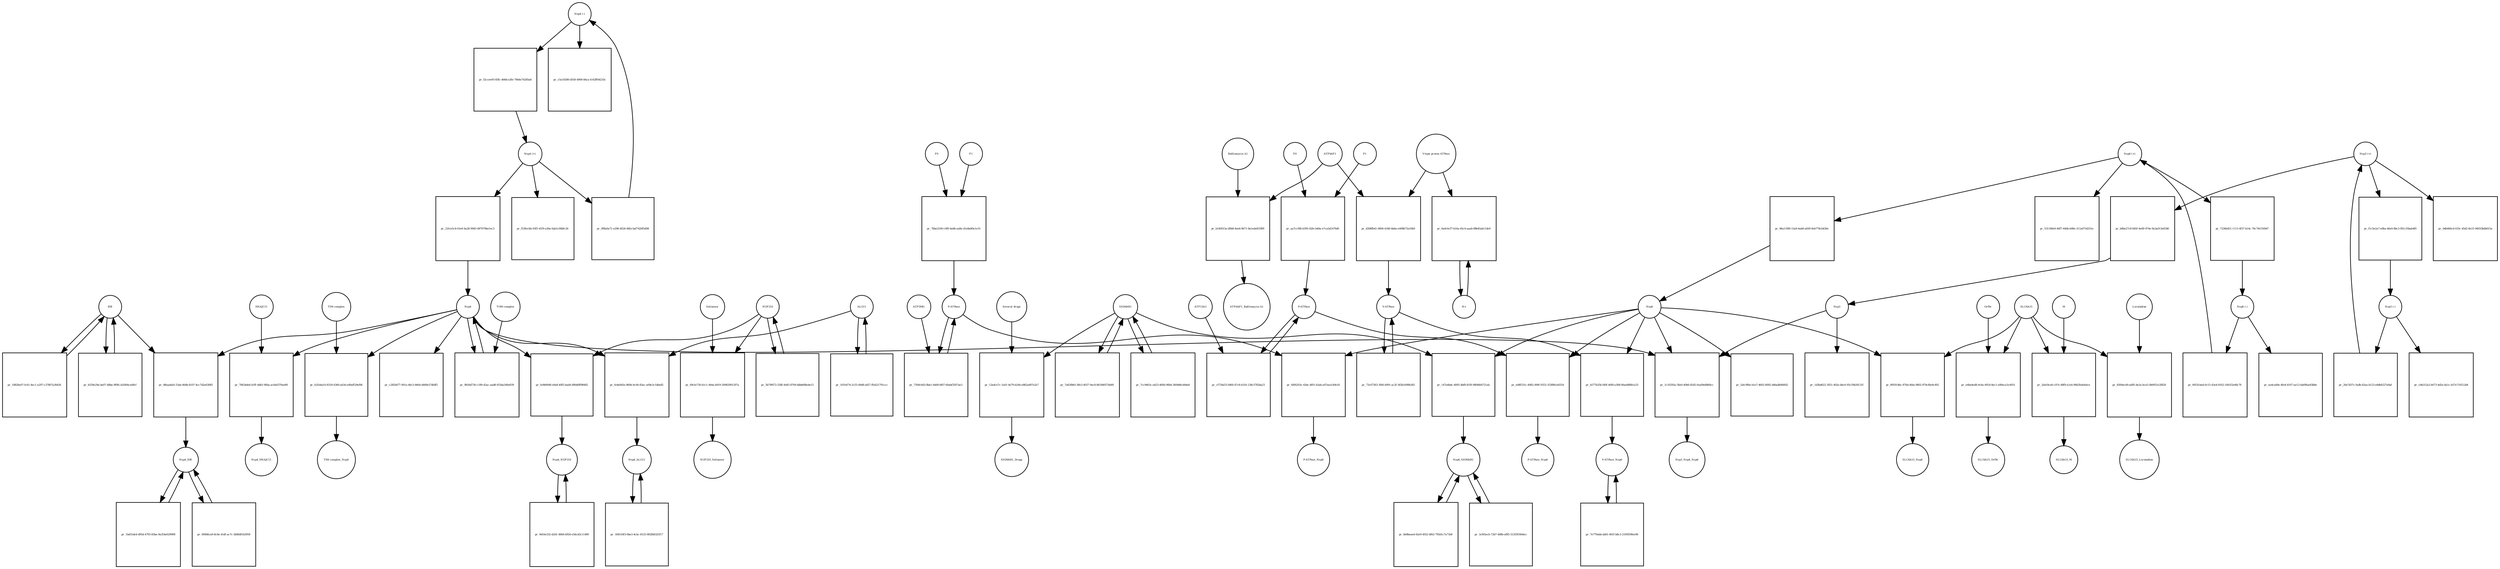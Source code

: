 strict digraph  {
"Nsp4 (-)" [annotation=urn_miriam_pubmed_32353859, bipartite=0, cls="nucleic acid feature", fontsize=4, label="Nsp4 (-)", shape=circle];
"pr_f2ccee93-83fc-466d-a3fe-7844e74285a8" [annotation="", bipartite=1, cls=process, fontsize=4, label="pr_f2ccee93-83fc-466d-a3fe-7844e74285a8", shape=square];
"Nsp4 (+)" [annotation=urn_miriam_pubmed_32353859, bipartite=0, cls="nucleic acid feature", fontsize=4, label="Nsp4 (+)", shape=circle];
"pr_21fce5c6-61e6-4a28-9945-087079be1ec3" [annotation="", bipartite=1, cls=process, fontsize=4, label="pr_21fce5c6-61e6-4a28-9945-087079be1ec3", shape=square];
Nsp4 [annotation="urn_miriam_ncbiprotein_BCD58761|urn_miriam_taxonomy_2697049", bipartite=0, cls=macromolecule, fontsize=4, label=Nsp4, shape=circle];
"pr_c2820d77-001e-46c3-8464-d469e57dfdf5" [annotation="", bipartite=1, cls=process, fontsize=4, label="pr_c2820d77-001e-46c3-8464-d469e57dfdf5", shape=square];
"pr_f53fecbb-93f5-41f9-a30a-0ab1c06bfc26" [annotation="", bipartite=1, cls=process, fontsize=4, label="pr_f53fecbb-93f5-41f9-a30a-0ab1c06bfc26", shape=square];
"pr_48eaa6a0-33ab-40db-8107-4cc7d2e63085" [annotation="", bipartite=1, cls=process, fontsize=4, label="pr_48eaa6a0-33ab-40db-8107-4cc7d2e63085", shape=square];
IDE [annotation="urn_miriam_uniprot_P14735|urn_miriam_pubmed_32353859|urn_miriam_doi_10.1210%2Fmend-4-8-1125|urn_miriam_taxonomy_10116", bipartite=0, cls=macromolecule, fontsize=4, label=IDE, shape=circle];
Nsp4_IDE [annotation="", bipartite=0, cls=complex, fontsize=4, label=Nsp4_IDE, shape=circle];
"pr_009d6ca9-8c8e-41df-ac7c-2b8fd81b3958" [annotation="", bipartite=1, cls=process, fontsize=4, label="pr_009d6ca9-8c8e-41df-ac7c-2b8fd81b3958", shape=square];
"pr_fe9b9048-e9a8-40f5-bad4-d90d0ff98482" [annotation="", bipartite=1, cls=process, fontsize=4, label="pr_fe9b9048-e9a8-40f5-bad4-d90d0ff98482", shape=square];
NUP210 [annotation="urn_miriam_uniprot_Q8TEM1|urn_miriam_pubmed_14517331", bipartite=0, cls=macromolecule, fontsize=4, label=NUP210, shape=circle];
Nsp4_NUP210 [annotation=urn_miriam_pubmed_14517331, bipartite=0, cls=complex, fontsize=4, label=Nsp4_NUP210, shape=circle];
"pr_1bd31de4-d95d-4793-83be-9a354e029908" [annotation="", bipartite=1, cls=process, fontsize=4, label="pr_1bd31de4-d95d-4793-83be-9a354e029908", shape=square];
"pr_78624de6-b1ff-4db5-96ba-ac0a6370ee89" [annotation="", bipartite=1, cls=process, fontsize=4, label="pr_78624de6-b1ff-4db5-96ba-ac0a6370ee89", shape=square];
DNAJC11 [annotation="urn_miriam_uniprot_Q9NVH1|urn_miriam_pubmed_32353859|urn_miriam_pubmed_25997101", bipartite=0, cls=macromolecule, fontsize=4, label=DNAJC11, shape=circle];
Nsp4_DNAJC11 [annotation="urn_miriam_pubmed_25997101|urn_miriam_pubmed_32353859", bipartite=0, cls=complex, fontsize=4, label=Nsp4_DNAJC11, shape=circle];
"pr_9d16e332-d2d1-4844-b926-e5dcd3c11490" [annotation="", bipartite=1, cls=process, fontsize=4, label="pr_9d16e332-d2d1-4844-b926-e5dcd3c11490", shape=square];
"pr_fe4e845e-860b-4c04-83ac-a09e3c1dbe82" [annotation="", bipartite=1, cls=process, fontsize=4, label="pr_fe4e845e-860b-4c04-83ac-a09e3c1dbe82", shape=square];
ALG11 [annotation="urn_miriam_uniprot_Q2TAA5|urn_miriam_pubmed_20080937", bipartite=0, cls=macromolecule, fontsize=4, label=ALG11, shape=circle];
Nsp4_ALG11 [annotation=urn_miriam_pubmed_20080937, bipartite=0, cls=complex, fontsize=4, label=Nsp4_ALG11, shape=circle];
"pr_9f8a0a71-e296-4024-84fa-baf7426f5d08" [annotation="", bipartite=1, cls=process, fontsize=4, label="pr_9f8a0a71-e296-4024-84fa-baf7426f5d08", shape=square];
"pr_c5a10280-d550-4900-84ca-fc62ff04233c" [annotation="", bipartite=1, cls=process, fontsize=4, label="pr_c5a10280-d550-4900-84ca-fc62ff04233c", shape=square];
"Nsp6 (-)" [annotation=urn_miriam_pubmed_32353859, bipartite=0, cls="nucleic acid feature", fontsize=4, label="Nsp6 (-)", shape=circle];
"pr_6953cbed-0c15-43e4-8102-1661f2e48c76" [annotation="", bipartite=1, cls=process, fontsize=4, label="pr_6953cbed-0c15-43e4-8102-1661f2e48c76", shape=square];
"Nsp6 (+)" [annotation=urn_miriam_pubmed_32353859, bipartite=0, cls="nucleic acid feature", fontsize=4, label="Nsp6 (+)", shape=circle];
"pr_96a119f6-15a9-4ab8-a839-9eb778cb436e" [annotation="", bipartite=1, cls=process, fontsize=4, label="pr_96a119f6-15a9-4ab8-a839-9eb778cb436e", shape=square];
Nsp6 [annotation="urn_miriam_taxonomy_2697049|urn_miriam_pubmed_32353859", bipartite=0, cls=macromolecule, fontsize=4, label=Nsp6, shape=circle];
"pr_5afc9f6e-b1e7-4602-8092-b4badb9fdf42" [annotation="", bipartite=1, cls=process, fontsize=4, label="pr_5afc9f6e-b1e7-4602-8092-b4badb9fdf42", shape=square];
"pr_531180e0-46f7-44bb-b08e-311a075d331e" [annotation="", bipartite=1, cls=process, fontsize=4, label="pr_531180e0-46f7-44bb-b08e-311a075d331e", shape=square];
"pr_60f4203c-43dc-4f01-b3ab-e07aea149e16" [annotation="", bipartite=1, cls=process, fontsize=4, label="pr_60f4203c-43dc-4f01-b3ab-e07aea149e16", shape=square];
"F-ATPase" [annotation=urn_miriam_uniprot_O75964, bipartite=0, cls=complex, fontsize=4, label="F-ATPase", shape=circle];
"F-ATPase_Nsp6" [annotation="", bipartite=0, cls=complex, fontsize=4, label="F-ATPase_Nsp6", shape=circle];
"pr_e48f331c-4982-490f-9353-1f289b1e6554" [annotation="", bipartite=1, cls=process, fontsize=4, label="pr_e48f331c-4982-490f-9353-1f289b1e6554", shape=square];
"P-ATPase" [annotation="", bipartite=0, cls=complex, fontsize=4, label="P-ATPase", shape=circle];
"P-ATPase_Nsp6" [annotation="", bipartite=0, cls=complex, fontsize=4, label="P-ATPase_Nsp6", shape=circle];
"pr_147a4bdc-4095-4bf8-81f9-98f4664721ab" [annotation="", bipartite=1, cls=process, fontsize=4, label="pr_147a4bdc-4095-4bf8-81f9-98f4664721ab", shape=square];
SIGMAR1 [annotation="urn_miriam_uniprot_Q99720|urn_miriam_doi_10.1074%2Fjbc.272.43.27107|urn_miriam_pubmed_32353859|urn_miriam_pubmed_10406945", bipartite=0, cls=macromolecule, fontsize=4, label=SIGMAR1, shape=circle];
Nsp6_SIGMAR1 [annotation=urn_miriam_pubmed_10406945, bipartite=0, cls=complex, fontsize=4, label=Nsp6_SIGMAR1, shape=circle];
"pr_3cf65ecb-72b7-448b-af85-312f303444cc" [annotation="", bipartite=1, cls=process, fontsize=4, label="pr_3cf65ecb-72b7-448b-af85-312f303444cc", shape=square];
"pr_b577b35b-f40f-40f8-a308-06ae888b1a33" [annotation="", bipartite=1, cls=process, fontsize=4, label="pr_b577b35b-f40f-40f8-a308-06ae888b1a33", shape=square];
"V-ATPase" [annotation=urn_miriam_uniprot_Q15904, bipartite=0, cls=complex, fontsize=4, label="V-ATPase", shape=circle];
"V-ATPase_Nsp6" [annotation=urn_miriam_uniprot_Q15904, bipartite=0, cls=complex, fontsize=4, label="V-ATPase_Nsp6", shape=circle];
"pr_7236b451-1113-4f37-b14c-76c79cf169d7" [annotation="", bipartite=1, cls=process, fontsize=4, label="pr_7236b451-1113-4f37-b14c-76c79cf169d7", shape=square];
"pr_ea4ca60e-4fe4-4107-ae12-6a69fae83b8e" [annotation="", bipartite=1, cls=process, fontsize=4, label="pr_ea4ca60e-4fe4-4107-ae12-6a69fae83b8e", shape=square];
"pr_b31b4a10-8318-4349-ab3d-e49aff29ef06" [annotation="", bipartite=1, cls=process, fontsize=4, label="pr_b31b4a10-8318-4349-ab3d-e49aff29ef06", shape=square];
"TIM complex" [annotation="", bipartite=0, cls=complex, fontsize=4, label="TIM complex", shape=circle];
"TIM complex_Nsp4" [annotation=urn_miriam_pubmed_32353859, bipartite=0, cls=complex, fontsize=4, label="TIM complex_Nsp4", shape=circle];
"pr_18826e07-fc61-4ec1-a297-c37807a38426" [annotation="", bipartite=1, cls=process, fontsize=4, label="pr_18826e07-fc61-4ec1-a297-c37807a38426", shape=square];
"Nsp3 (-)" [annotation=urn_miriam_pubmed_32353859, bipartite=0, cls="nucleic acid feature", fontsize=4, label="Nsp3 (-)", shape=circle];
"pr_26e7d37c-fadb-42ea-b123-e8db0227e8af" [annotation="", bipartite=1, cls=process, fontsize=4, label="pr_26e7d37c-fadb-42ea-b123-e8db0227e8af", shape=square];
"Nsp3 (+)" [annotation=urn_miriam_pubmed_32353859, bipartite=0, cls="nucleic acid feature", fontsize=4, label="Nsp3 (+)", shape=circle];
"pr_f1c5e2a7-e0ba-46e0-8bc3-f81c35bab4f0" [annotation="", bipartite=1, cls=process, fontsize=4, label="pr_f1c5e2a7-e0ba-46e0-8bc3-f81c35bab4f0", shape=square];
"pr_b8be27c8-845f-4e69-974e-9a3a013e8340" [annotation="", bipartite=1, cls=process, fontsize=4, label="pr_b8be27c8-845f-4e69-974e-9a3a013e8340", shape=square];
Nsp3 [annotation="urn_miriam_taxonomy_2697049|urn_miriam_pubmed_32353859", bipartite=0, cls=macromolecule, fontsize=4, label=Nsp3, shape=circle];
"pr_cbb312a3-b073-4d2e-8a1c-b57e719212d4" [annotation="", bipartite=1, cls=process, fontsize=4, label="pr_cbb312a3-b073-4d2e-8a1c-b57e719212d4", shape=square];
"pr_0db466cd-033c-45d2-8e15-94933bdb015a" [annotation="", bipartite=1, cls=process, fontsize=4, label="pr_0db466cd-033c-45d2-8e15-94933bdb015a", shape=square];
"pr_1d3bd622-3051-402e-bbc6-95c59b28131f" [annotation="", bipartite=1, cls=process, fontsize=4, label="pr_1d3bd622-3051-402e-bbc6-95c59b28131f", shape=square];
"pr_1c10295a-56e0-40b0-82d5-fea09e8860cc" [annotation="", bipartite=1, cls=process, fontsize=4, label="pr_1c10295a-56e0-40b0-82d5-fea09e8860cc", shape=square];
Nsp3_Nsp4_Nsp6 [annotation="urn_miriam_pubmed_32353859|urn_miriam_pubmed_29128390|urn_miriam_doi_10.1016%2Fj.virol.2017.07.019|urn_miriam_taxonomy_694009", bipartite=0, cls=complex, fontsize=4, label=Nsp3_Nsp4_Nsp6, shape=circle];
"pr_49cfe730-b1c1-444a-b919-50982991297a" [annotation="", bipartite=1, cls=process, fontsize=4, label="pr_49cfe730-b1c1-444a-b919-50982991297a", shape=square];
Selinexor [annotation=urn_miriam_pubmed_32353859, bipartite=0, cls="simple chemical", fontsize=4, label=Selinexor, shape=circle];
NUP210_Selinexor [annotation=urn_miriam_pubmed_32353859, bipartite=0, cls=complex, fontsize=4, label=NUP210_Selinexor, shape=circle];
"pr_805914bc-876d-4fda-9802-879cf6e9c492" [annotation="", bipartite=1, cls=process, fontsize=4, label="pr_805914bc-876d-4fda-9802-879cf6e9c492", shape=square];
SLC6A15 [annotation="urn_miriam_pubmed_32353859|urn_miriam_uniprot_Q8IY34", bipartite=0, cls=macromolecule, fontsize=4, label=SLC6A15, shape=circle];
SLC6A15_Nsp6 [annotation=urn_miriam_pubmed_32353859, bipartite=0, cls=complex, fontsize=4, label=SLC6A15_Nsp6, shape=circle];
"pr_e4be4ed8-4c6a-491b-8ec1-e80eca3c4931" [annotation="", bipartite=1, cls=process, fontsize=4, label="pr_e4be4ed8-4c6a-491b-8ec1-e80eca3c4931", shape=square];
Orf9c [annotation=urn_miriam_taxonomy_2697049, bipartite=0, cls=macromolecule, fontsize=4, label=Orf9c, shape=circle];
SLC6A15_Orf9c [annotation=urn_miriam_pubmed_32353859, bipartite=0, cls=complex, fontsize=4, label=SLC6A15_Orf9c, shape=circle];
"pr_2eb18ce6-c97e-48f9-a1e4-9842feb0a4ce" [annotation="", bipartite=1, cls=process, fontsize=4, label="pr_2eb18ce6-c97e-48f9-a1e4-9842feb0a4ce", shape=square];
M [annotation=urn_miriam_taxonomy_2697049, bipartite=0, cls=macromolecule, fontsize=4, label=M, shape=circle];
SLC6A15_M [annotation=urn_miriam_pubmed_32353859, bipartite=0, cls=complex, fontsize=4, label=SLC6A15_M, shape=circle];
"pr_6569ecb9-ad95-4e2e-bce5-0b0951e2f828" [annotation="", bipartite=1, cls=process, fontsize=4, label="pr_6569ecb9-ad95-4e2e-bce5-0b0951e2f828", shape=square];
Loratadine [annotation=urn_miriam_pubmed_123134323, bipartite=0, cls="simple chemical", fontsize=4, label=Loratadine, shape=circle];
SLC6A15_Loratadine [annotation="", bipartite=0, cls=complex, fontsize=4, label=SLC6A15_Loratadine, shape=circle];
ATP6AP1 [annotation="urn_miriam_uniprot_Q15904|urn_miriam_pubmed_27231034", bipartite=0, cls=macromolecule, fontsize=4, label=ATP6AP1, shape=circle];
"pr_b140013a-d9b8-4ee8-8671-8a1ede833ff8" [annotation="", bipartite=1, cls=process, fontsize=4, label="pr_b140013a-d9b8-4ee8-8671-8a1ede833ff8", shape=square];
"Bafilomycin A1" [annotation="", bipartite=0, cls="simple chemical", fontsize=4, label="Bafilomycin A1", shape=circle];
"ATP6AP1_Bafilomycin A1" [annotation="", bipartite=0, cls=complex, fontsize=4, label="ATP6AP1_Bafilomycin A1", shape=circle];
"Several drugs" [annotation="", bipartite=0, cls="simple chemical", fontsize=4, label="Several drugs", shape=circle];
"pr_12edce7c-1a01-4e79-b244-e862a497e2e7" [annotation="", bipartite=1, cls=process, fontsize=4, label="pr_12edce7c-1a01-4e79-b244-e862a497e2e7", shape=square];
SIGMAR1_Drugs [annotation=urn_miriam_pubmed_32353859, bipartite=0, cls=complex, fontsize=4, label=SIGMAR1_Drugs, shape=circle];
"pr_9b56d736-c189-42ac-aad8-933da349a939" [annotation="", bipartite=1, cls=process, fontsize=4, label="pr_9b56d736-c189-42ac-aad8-933da349a939", shape=square];
"TOM complex" [annotation="", bipartite=0, cls=complex, fontsize=4, label="TOM complex", shape=circle];
ATP13A3 [annotation=urn_miriam_uniprot_Q9H7F0, bipartite=0, cls=macromolecule, fontsize=4, label=ATP13A3, shape=circle];
"pr_cf726e55-84fd-47c8-b316-138c5782ba23" [annotation="", bipartite=1, cls=process, fontsize=4, label="pr_cf726e55-84fd-47c8-b316-138c5782ba23", shape=square];
P1 [annotation="", bipartite=0, cls=complex, fontsize=4, label=P1, shape=circle];
"pr_aa7cc0fb-b395-42fe-b40a-e7ca5d1476d0" [annotation="", bipartite=1, cls=process, fontsize=4, label="pr_aa7cc0fb-b395-42fe-b40a-e7ca5d1476d0", shape=square];
P0 [annotation="", bipartite=0, cls=complex, fontsize=4, label=P0, shape=circle];
"pr_5b79f472-558f-4445-8709-bdbbf68e4e15" [annotation="", bipartite=1, cls=process, fontsize=4, label="pr_5b79f472-558f-4445-8709-bdbbf68e4e15", shape=square];
"pr_b559e29a-be07-48ba-9f08-cb2064ced9cf" [annotation="", bipartite=1, cls=process, fontsize=4, label="pr_b559e29a-be07-48ba-9f08-cb2064ced9cf", shape=square];
"pr_7a830b61-8fe3-4037-9ec8-861840574d49" [annotation="", bipartite=1, cls=process, fontsize=4, label="pr_7a830b61-8fe3-4037-9ec8-861840574d49", shape=square];
"pr_7cc9463c-eb23-460b-96b4-3609d6cb9de6" [annotation="", bipartite=1, cls=process, fontsize=4, label="pr_7cc9463c-eb23-460b-96b4-3609d6cb9de6", shape=square];
"pr_bb9beaed-62e9-4922-bf62-793d1c7a71b8" [annotation="", bipartite=1, cls=process, fontsize=4, label="pr_bb9beaed-62e9-4922-bf62-793d1c7a71b8", shape=square];
"pr_184516f3-6be3-4cbc-8125-082fb8325f17" [annotation="", bipartite=1, cls=process, fontsize=4, label="pr_184516f3-6be3-4cbc-8125-082fb8325f17", shape=square];
"pr_101fef74-2c55-49d8-a827-ffa621791ccc" [annotation="", bipartite=1, cls=process, fontsize=4, label="pr_101fef74-2c55-49d8-a827-ffa621791ccc", shape=square];
"H+" [annotation="urn_miriam_obo.chebi_CHEBI%3A15378", bipartite=0, cls="simple chemical", fontsize=4, label="H+", shape=circle];
"pr_6a0c6cf7-b16a-45c4-aaab-88b45ab11de9" [annotation="", bipartite=1, cls=process, fontsize=4, label="pr_6a0c6cf7-b16a-45c4-aaab-88b45ab11de9", shape=square];
"V-type proton ATPase" [annotation="urn_miriam_obo.go_GO%3A0046611", bipartite=0, cls=complex, fontsize=4, label="V-type proton ATPase", shape=circle];
"pr_d308fb41-0694-4340-bb4a-e498b75a10b9" [annotation="", bipartite=1, cls=process, fontsize=4, label="pr_d308fb41-0694-4340-bb4a-e498b75a10b9", shape=square];
"pr_73c67363-3f40-4991-ac3f-365b1699b365" [annotation="", bipartite=1, cls=process, fontsize=4, label="pr_73c67363-3f40-4991-ac3f-365b1699b365", shape=square];
"pr_7e779abd-ab81-461f-b8c3-2195f59fee96" [annotation="", bipartite=1, cls=process, fontsize=4, label="pr_7e779abd-ab81-461f-b8c3-2195f59fee96", shape=square];
ATP5MG [annotation=urn_miriam_uniprot_O75964, bipartite=0, cls=macromolecule, fontsize=4, label=ATP5MG, shape=circle];
"pr_7500c6d3-8ba1-44d9-bf07-60abf3507ae3" [annotation="", bipartite=1, cls=process, fontsize=4, label="pr_7500c6d3-8ba1-44d9-bf07-60abf3507ae3", shape=square];
F1 [annotation="", bipartite=0, cls=complex, fontsize=4, label=F1, shape=circle];
"pr_7bbe2100-c0f0-4a8b-aa8e-d1e8a80e1e10" [annotation="", bipartite=1, cls=process, fontsize=4, label="pr_7bbe2100-c0f0-4a8b-aa8e-d1e8a80e1e10", shape=square];
F0 [annotation="", bipartite=0, cls=complex, fontsize=4, label=F0, shape=circle];
"Nsp4 (-)" -> "pr_f2ccee93-83fc-466d-a3fe-7844e74285a8"  [annotation="", interaction_type=consumption];
"Nsp4 (-)" -> "pr_c5a10280-d550-4900-84ca-fc62ff04233c"  [annotation="", interaction_type=consumption];
"pr_f2ccee93-83fc-466d-a3fe-7844e74285a8" -> "Nsp4 (+)"  [annotation="", interaction_type=production];
"Nsp4 (+)" -> "pr_21fce5c6-61e6-4a28-9945-087079be1ec3"  [annotation="", interaction_type=consumption];
"Nsp4 (+)" -> "pr_f53fecbb-93f5-41f9-a30a-0ab1c06bfc26"  [annotation="", interaction_type=consumption];
"Nsp4 (+)" -> "pr_9f8a0a71-e296-4024-84fa-baf7426f5d08"  [annotation="", interaction_type=consumption];
"pr_21fce5c6-61e6-4a28-9945-087079be1ec3" -> Nsp4  [annotation="", interaction_type=production];
Nsp4 -> "pr_c2820d77-001e-46c3-8464-d469e57dfdf5"  [annotation="", interaction_type=consumption];
Nsp4 -> "pr_48eaa6a0-33ab-40db-8107-4cc7d2e63085"  [annotation="", interaction_type=consumption];
Nsp4 -> "pr_fe9b9048-e9a8-40f5-bad4-d90d0ff98482"  [annotation="", interaction_type=consumption];
Nsp4 -> "pr_78624de6-b1ff-4db5-96ba-ac0a6370ee89"  [annotation="", interaction_type=consumption];
Nsp4 -> "pr_fe4e845e-860b-4c04-83ac-a09e3c1dbe82"  [annotation="", interaction_type=consumption];
Nsp4 -> "pr_b31b4a10-8318-4349-ab3d-e49aff29ef06"  [annotation="", interaction_type=consumption];
Nsp4 -> "pr_1c10295a-56e0-40b0-82d5-fea09e8860cc"  [annotation="", interaction_type=consumption];
Nsp4 -> "pr_9b56d736-c189-42ac-aad8-933da349a939"  [annotation="", interaction_type=consumption];
"pr_48eaa6a0-33ab-40db-8107-4cc7d2e63085" -> Nsp4_IDE  [annotation="", interaction_type=production];
IDE -> "pr_48eaa6a0-33ab-40db-8107-4cc7d2e63085"  [annotation="", interaction_type=consumption];
IDE -> "pr_18826e07-fc61-4ec1-a297-c37807a38426"  [annotation="", interaction_type=consumption];
IDE -> "pr_b559e29a-be07-48ba-9f08-cb2064ced9cf"  [annotation="", interaction_type=consumption];
Nsp4_IDE -> "pr_009d6ca9-8c8e-41df-ac7c-2b8fd81b3958"  [annotation="", interaction_type=consumption];
Nsp4_IDE -> "pr_1bd31de4-d95d-4793-83be-9a354e029908"  [annotation="", interaction_type=consumption];
"pr_009d6ca9-8c8e-41df-ac7c-2b8fd81b3958" -> Nsp4_IDE  [annotation="", interaction_type=production];
"pr_fe9b9048-e9a8-40f5-bad4-d90d0ff98482" -> Nsp4_NUP210  [annotation="", interaction_type=production];
NUP210 -> "pr_fe9b9048-e9a8-40f5-bad4-d90d0ff98482"  [annotation="", interaction_type=consumption];
NUP210 -> "pr_49cfe730-b1c1-444a-b919-50982991297a"  [annotation="", interaction_type=consumption];
NUP210 -> "pr_5b79f472-558f-4445-8709-bdbbf68e4e15"  [annotation="", interaction_type=consumption];
Nsp4_NUP210 -> "pr_9d16e332-d2d1-4844-b926-e5dcd3c11490"  [annotation="", interaction_type=consumption];
"pr_1bd31de4-d95d-4793-83be-9a354e029908" -> Nsp4_IDE  [annotation="", interaction_type=production];
"pr_78624de6-b1ff-4db5-96ba-ac0a6370ee89" -> Nsp4_DNAJC11  [annotation="", interaction_type=production];
DNAJC11 -> "pr_78624de6-b1ff-4db5-96ba-ac0a6370ee89"  [annotation="", interaction_type=consumption];
"pr_9d16e332-d2d1-4844-b926-e5dcd3c11490" -> Nsp4_NUP210  [annotation="", interaction_type=production];
"pr_fe4e845e-860b-4c04-83ac-a09e3c1dbe82" -> Nsp4_ALG11  [annotation="", interaction_type=production];
ALG11 -> "pr_fe4e845e-860b-4c04-83ac-a09e3c1dbe82"  [annotation="", interaction_type=consumption];
ALG11 -> "pr_101fef74-2c55-49d8-a827-ffa621791ccc"  [annotation="", interaction_type=consumption];
Nsp4_ALG11 -> "pr_184516f3-6be3-4cbc-8125-082fb8325f17"  [annotation="", interaction_type=consumption];
"pr_9f8a0a71-e296-4024-84fa-baf7426f5d08" -> "Nsp4 (-)"  [annotation="", interaction_type=production];
"Nsp6 (-)" -> "pr_6953cbed-0c15-43e4-8102-1661f2e48c76"  [annotation="", interaction_type=consumption];
"Nsp6 (-)" -> "pr_ea4ca60e-4fe4-4107-ae12-6a69fae83b8e"  [annotation="", interaction_type=consumption];
"pr_6953cbed-0c15-43e4-8102-1661f2e48c76" -> "Nsp6 (+)"  [annotation="", interaction_type=production];
"Nsp6 (+)" -> "pr_96a119f6-15a9-4ab8-a839-9eb778cb436e"  [annotation="", interaction_type=consumption];
"Nsp6 (+)" -> "pr_531180e0-46f7-44bb-b08e-311a075d331e"  [annotation="", interaction_type=consumption];
"Nsp6 (+)" -> "pr_7236b451-1113-4f37-b14c-76c79cf169d7"  [annotation="", interaction_type=consumption];
"pr_96a119f6-15a9-4ab8-a839-9eb778cb436e" -> Nsp6  [annotation="", interaction_type=production];
Nsp6 -> "pr_5afc9f6e-b1e7-4602-8092-b4badb9fdf42"  [annotation="", interaction_type=consumption];
Nsp6 -> "pr_60f4203c-43dc-4f01-b3ab-e07aea149e16"  [annotation="", interaction_type=consumption];
Nsp6 -> "pr_e48f331c-4982-490f-9353-1f289b1e6554"  [annotation="", interaction_type=consumption];
Nsp6 -> "pr_147a4bdc-4095-4bf8-81f9-98f4664721ab"  [annotation="", interaction_type=consumption];
Nsp6 -> "pr_b577b35b-f40f-40f8-a308-06ae888b1a33"  [annotation="", interaction_type=consumption];
Nsp6 -> "pr_1c10295a-56e0-40b0-82d5-fea09e8860cc"  [annotation="", interaction_type=consumption];
Nsp6 -> "pr_805914bc-876d-4fda-9802-879cf6e9c492"  [annotation="", interaction_type=consumption];
"pr_60f4203c-43dc-4f01-b3ab-e07aea149e16" -> "F-ATPase_Nsp6"  [annotation="", interaction_type=production];
"F-ATPase" -> "pr_60f4203c-43dc-4f01-b3ab-e07aea149e16"  [annotation="", interaction_type=consumption];
"F-ATPase" -> "pr_7500c6d3-8ba1-44d9-bf07-60abf3507ae3"  [annotation="", interaction_type=consumption];
"pr_e48f331c-4982-490f-9353-1f289b1e6554" -> "P-ATPase_Nsp6"  [annotation="", interaction_type=production];
"P-ATPase" -> "pr_e48f331c-4982-490f-9353-1f289b1e6554"  [annotation="", interaction_type=consumption];
"P-ATPase" -> "pr_cf726e55-84fd-47c8-b316-138c5782ba23"  [annotation="", interaction_type=consumption];
"pr_147a4bdc-4095-4bf8-81f9-98f4664721ab" -> Nsp6_SIGMAR1  [annotation="", interaction_type=production];
SIGMAR1 -> "pr_147a4bdc-4095-4bf8-81f9-98f4664721ab"  [annotation="", interaction_type=consumption];
SIGMAR1 -> "pr_12edce7c-1a01-4e79-b244-e862a497e2e7"  [annotation="", interaction_type=consumption];
SIGMAR1 -> "pr_7a830b61-8fe3-4037-9ec8-861840574d49"  [annotation="", interaction_type=consumption];
SIGMAR1 -> "pr_7cc9463c-eb23-460b-96b4-3609d6cb9de6"  [annotation="", interaction_type=consumption];
Nsp6_SIGMAR1 -> "pr_3cf65ecb-72b7-448b-af85-312f303444cc"  [annotation="", interaction_type=consumption];
Nsp6_SIGMAR1 -> "pr_bb9beaed-62e9-4922-bf62-793d1c7a71b8"  [annotation="", interaction_type=consumption];
"pr_3cf65ecb-72b7-448b-af85-312f303444cc" -> Nsp6_SIGMAR1  [annotation="", interaction_type=production];
"pr_b577b35b-f40f-40f8-a308-06ae888b1a33" -> "V-ATPase_Nsp6"  [annotation="", interaction_type=production];
"V-ATPase" -> "pr_b577b35b-f40f-40f8-a308-06ae888b1a33"  [annotation="", interaction_type=consumption];
"V-ATPase" -> "pr_73c67363-3f40-4991-ac3f-365b1699b365"  [annotation="", interaction_type=consumption];
"V-ATPase_Nsp6" -> "pr_7e779abd-ab81-461f-b8c3-2195f59fee96"  [annotation="", interaction_type=consumption];
"pr_7236b451-1113-4f37-b14c-76c79cf169d7" -> "Nsp6 (-)"  [annotation="", interaction_type=production];
"pr_b31b4a10-8318-4349-ab3d-e49aff29ef06" -> "TIM complex_Nsp4"  [annotation="", interaction_type=production];
"TIM complex" -> "pr_b31b4a10-8318-4349-ab3d-e49aff29ef06"  [annotation="", interaction_type=consumption];
"pr_18826e07-fc61-4ec1-a297-c37807a38426" -> IDE  [annotation="", interaction_type=production];
"Nsp3 (-)" -> "pr_26e7d37c-fadb-42ea-b123-e8db0227e8af"  [annotation="", interaction_type=consumption];
"Nsp3 (-)" -> "pr_cbb312a3-b073-4d2e-8a1c-b57e719212d4"  [annotation="", interaction_type=consumption];
"pr_26e7d37c-fadb-42ea-b123-e8db0227e8af" -> "Nsp3 (+)"  [annotation="", interaction_type=production];
"Nsp3 (+)" -> "pr_f1c5e2a7-e0ba-46e0-8bc3-f81c35bab4f0"  [annotation="", interaction_type=consumption];
"Nsp3 (+)" -> "pr_b8be27c8-845f-4e69-974e-9a3a013e8340"  [annotation="", interaction_type=consumption];
"Nsp3 (+)" -> "pr_0db466cd-033c-45d2-8e15-94933bdb015a"  [annotation="", interaction_type=consumption];
"pr_f1c5e2a7-e0ba-46e0-8bc3-f81c35bab4f0" -> "Nsp3 (-)"  [annotation="", interaction_type=production];
"pr_b8be27c8-845f-4e69-974e-9a3a013e8340" -> Nsp3  [annotation="", interaction_type=production];
Nsp3 -> "pr_1d3bd622-3051-402e-bbc6-95c59b28131f"  [annotation="", interaction_type=consumption];
Nsp3 -> "pr_1c10295a-56e0-40b0-82d5-fea09e8860cc"  [annotation="", interaction_type=consumption];
"pr_1c10295a-56e0-40b0-82d5-fea09e8860cc" -> Nsp3_Nsp4_Nsp6  [annotation="", interaction_type=production];
"pr_49cfe730-b1c1-444a-b919-50982991297a" -> NUP210_Selinexor  [annotation="", interaction_type=production];
Selinexor -> "pr_49cfe730-b1c1-444a-b919-50982991297a"  [annotation="", interaction_type=consumption];
"pr_805914bc-876d-4fda-9802-879cf6e9c492" -> SLC6A15_Nsp6  [annotation="", interaction_type=production];
SLC6A15 -> "pr_805914bc-876d-4fda-9802-879cf6e9c492"  [annotation="", interaction_type=consumption];
SLC6A15 -> "pr_e4be4ed8-4c6a-491b-8ec1-e80eca3c4931"  [annotation="", interaction_type=consumption];
SLC6A15 -> "pr_2eb18ce6-c97e-48f9-a1e4-9842feb0a4ce"  [annotation="", interaction_type=consumption];
SLC6A15 -> "pr_6569ecb9-ad95-4e2e-bce5-0b0951e2f828"  [annotation="", interaction_type=consumption];
"pr_e4be4ed8-4c6a-491b-8ec1-e80eca3c4931" -> SLC6A15_Orf9c  [annotation="", interaction_type=production];
Orf9c -> "pr_e4be4ed8-4c6a-491b-8ec1-e80eca3c4931"  [annotation="", interaction_type=consumption];
"pr_2eb18ce6-c97e-48f9-a1e4-9842feb0a4ce" -> SLC6A15_M  [annotation="", interaction_type=production];
M -> "pr_2eb18ce6-c97e-48f9-a1e4-9842feb0a4ce"  [annotation="", interaction_type=consumption];
"pr_6569ecb9-ad95-4e2e-bce5-0b0951e2f828" -> SLC6A15_Loratadine  [annotation="", interaction_type=production];
Loratadine -> "pr_6569ecb9-ad95-4e2e-bce5-0b0951e2f828"  [annotation="", interaction_type=consumption];
ATP6AP1 -> "pr_b140013a-d9b8-4ee8-8671-8a1ede833ff8"  [annotation="", interaction_type=consumption];
ATP6AP1 -> "pr_d308fb41-0694-4340-bb4a-e498b75a10b9"  [annotation="", interaction_type=consumption];
"pr_b140013a-d9b8-4ee8-8671-8a1ede833ff8" -> "ATP6AP1_Bafilomycin A1"  [annotation="", interaction_type=production];
"Bafilomycin A1" -> "pr_b140013a-d9b8-4ee8-8671-8a1ede833ff8"  [annotation="", interaction_type=consumption];
"Several drugs" -> "pr_12edce7c-1a01-4e79-b244-e862a497e2e7"  [annotation="", interaction_type=consumption];
"pr_12edce7c-1a01-4e79-b244-e862a497e2e7" -> SIGMAR1_Drugs  [annotation="", interaction_type=production];
"pr_9b56d736-c189-42ac-aad8-933da349a939" -> Nsp4  [annotation="", interaction_type=production];
"TOM complex" -> "pr_9b56d736-c189-42ac-aad8-933da349a939"  [annotation="urn_miriam_pubmed_32353859|urn_miriam_taxonomy_2697049", interaction_type=stimulation];
ATP13A3 -> "pr_cf726e55-84fd-47c8-b316-138c5782ba23"  [annotation="", interaction_type=consumption];
"pr_cf726e55-84fd-47c8-b316-138c5782ba23" -> "P-ATPase"  [annotation="", interaction_type=production];
P1 -> "pr_aa7cc0fb-b395-42fe-b40a-e7ca5d1476d0"  [annotation="", interaction_type=consumption];
"pr_aa7cc0fb-b395-42fe-b40a-e7ca5d1476d0" -> "P-ATPase"  [annotation="", interaction_type=production];
P0 -> "pr_aa7cc0fb-b395-42fe-b40a-e7ca5d1476d0"  [annotation="", interaction_type=consumption];
"pr_5b79f472-558f-4445-8709-bdbbf68e4e15" -> NUP210  [annotation="", interaction_type=production];
"pr_b559e29a-be07-48ba-9f08-cb2064ced9cf" -> IDE  [annotation="", interaction_type=production];
"pr_7a830b61-8fe3-4037-9ec8-861840574d49" -> SIGMAR1  [annotation="", interaction_type=production];
"pr_7cc9463c-eb23-460b-96b4-3609d6cb9de6" -> SIGMAR1  [annotation="", interaction_type=production];
"pr_bb9beaed-62e9-4922-bf62-793d1c7a71b8" -> Nsp6_SIGMAR1  [annotation="", interaction_type=production];
"pr_184516f3-6be3-4cbc-8125-082fb8325f17" -> Nsp4_ALG11  [annotation="", interaction_type=production];
"pr_101fef74-2c55-49d8-a827-ffa621791ccc" -> ALG11  [annotation="", interaction_type=production];
"H+" -> "pr_6a0c6cf7-b16a-45c4-aaab-88b45ab11de9"  [annotation="", interaction_type=consumption];
"pr_6a0c6cf7-b16a-45c4-aaab-88b45ab11de9" -> "H+"  [annotation="", interaction_type=production];
"V-type proton ATPase" -> "pr_6a0c6cf7-b16a-45c4-aaab-88b45ab11de9"  [annotation=urn_miriam_pubmed_22335796, interaction_type=catalysis];
"V-type proton ATPase" -> "pr_d308fb41-0694-4340-bb4a-e498b75a10b9"  [annotation="", interaction_type=consumption];
"pr_d308fb41-0694-4340-bb4a-e498b75a10b9" -> "V-ATPase"  [annotation="", interaction_type=production];
"pr_73c67363-3f40-4991-ac3f-365b1699b365" -> "V-ATPase"  [annotation="", interaction_type=production];
"pr_7e779abd-ab81-461f-b8c3-2195f59fee96" -> "V-ATPase_Nsp6"  [annotation="", interaction_type=production];
ATP5MG -> "pr_7500c6d3-8ba1-44d9-bf07-60abf3507ae3"  [annotation="", interaction_type=consumption];
"pr_7500c6d3-8ba1-44d9-bf07-60abf3507ae3" -> "F-ATPase"  [annotation="", interaction_type=production];
F1 -> "pr_7bbe2100-c0f0-4a8b-aa8e-d1e8a80e1e10"  [annotation="", interaction_type=consumption];
"pr_7bbe2100-c0f0-4a8b-aa8e-d1e8a80e1e10" -> "F-ATPase"  [annotation="", interaction_type=production];
F0 -> "pr_7bbe2100-c0f0-4a8b-aa8e-d1e8a80e1e10"  [annotation="", interaction_type=consumption];
}
